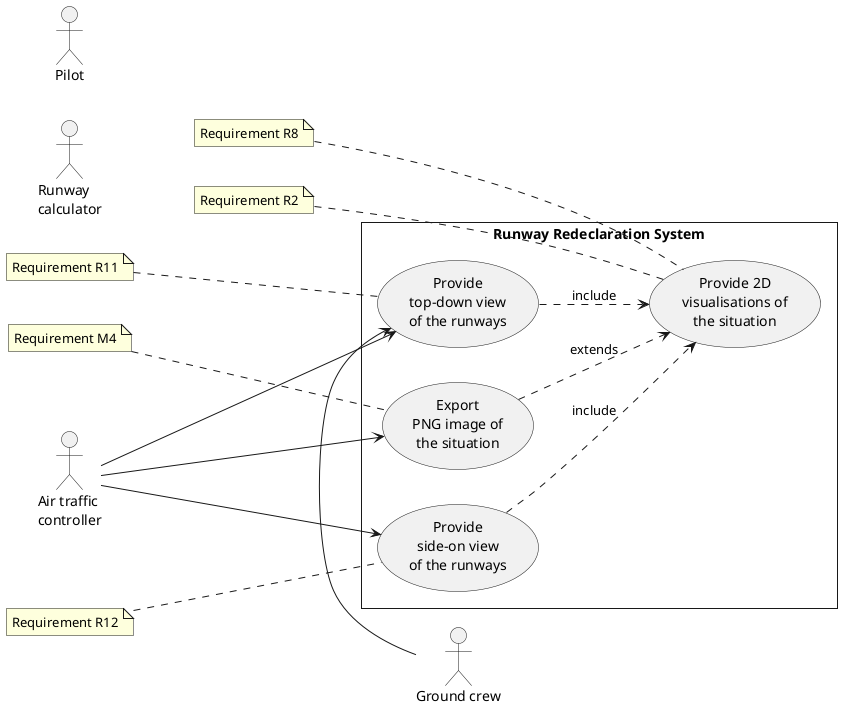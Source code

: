 @startuml

skinparam style strictuml
left to right direction

' ACTORS
actor "Runway\ncalculator" as rc
actor "Air traffic\ncontroller" as atc
actor "Ground crew" as gc
actor "Pilot" as p 

' REQUIREMENTS
note "Requirement R2" as R2
note "Requirement R8" as R8
note "Requirement R11" as R11
note "Requirement R12" as R12
' note "Requirement M2" as M2
note "Requirement M4" as M4
' note "Requirement M6" as M6

rectangle "Runway Redeclaration System" {

  ' USE CASES
  usecase "Provide\nside-on view\nof the runways" as sideviz_provide
  usecase "Provide\ntop-down view\nof the runways" as topdownviz_provide
  usecase "Provide 2D\nvisualisations of\nthe situation" as viz_provide
  usecase "Export\nPNG image of\nthe situation" as png_export
}

' RELATIONSHIPS
gc -> topdownviz_provide
atc -> topdownviz_provide
atc ---> sideviz_provide

topdownviz_provide ..> viz_provide : include
sideviz_provide ..> viz_provide : include

png_export ..> viz_provide : extends

atc -> png_export



R2 .down.. viz_provide
R8 .down.. viz_provide
R11 .down.. topdownviz_provide
R12 .down.. sideviz_provide
M4 .down.. png_export


@enduml
